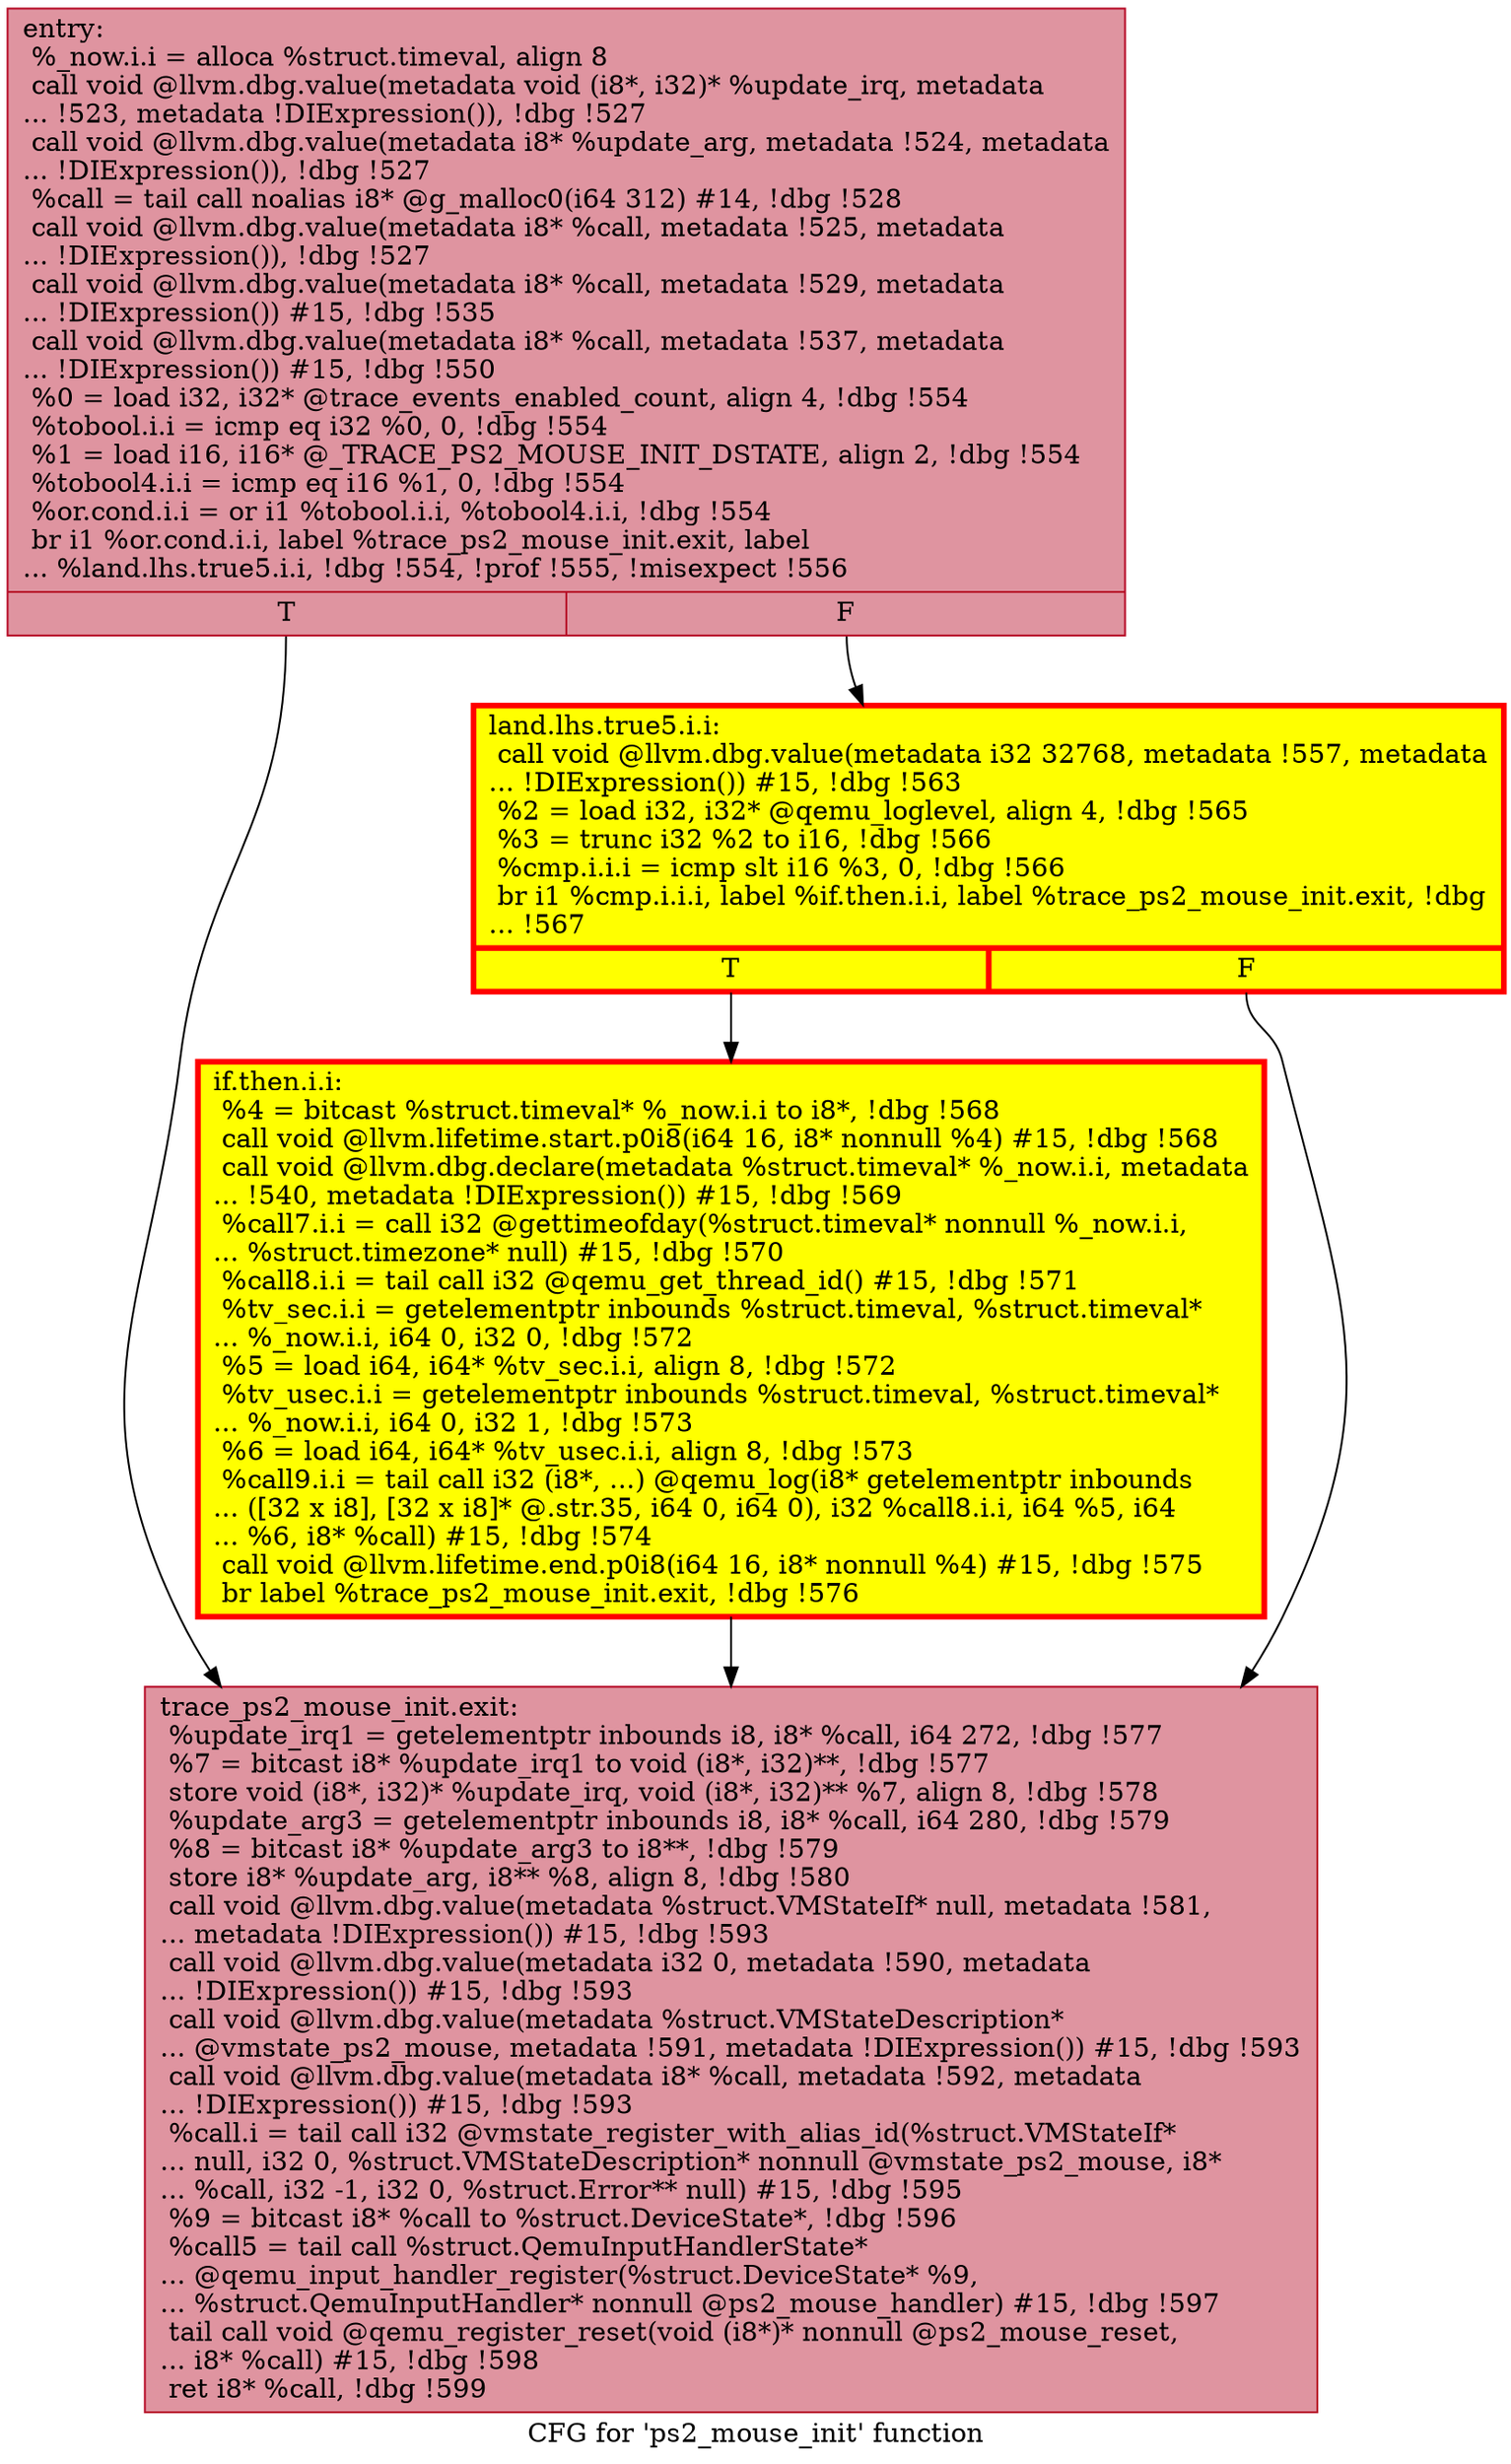 digraph "CFG for 'ps2_mouse_init' function" {
	label="CFG for 'ps2_mouse_init' function";

	Node0x560b2d7ece40 [shape=record,color="#b70d28ff", style=filled, fillcolor="#b70d2870",label="{entry:\l  %_now.i.i = alloca %struct.timeval, align 8\l  call void @llvm.dbg.value(metadata void (i8*, i32)* %update_irq, metadata\l... !523, metadata !DIExpression()), !dbg !527\l  call void @llvm.dbg.value(metadata i8* %update_arg, metadata !524, metadata\l... !DIExpression()), !dbg !527\l  %call = tail call noalias i8* @g_malloc0(i64 312) #14, !dbg !528\l  call void @llvm.dbg.value(metadata i8* %call, metadata !525, metadata\l... !DIExpression()), !dbg !527\l  call void @llvm.dbg.value(metadata i8* %call, metadata !529, metadata\l... !DIExpression()) #15, !dbg !535\l  call void @llvm.dbg.value(metadata i8* %call, metadata !537, metadata\l... !DIExpression()) #15, !dbg !550\l  %0 = load i32, i32* @trace_events_enabled_count, align 4, !dbg !554\l  %tobool.i.i = icmp eq i32 %0, 0, !dbg !554\l  %1 = load i16, i16* @_TRACE_PS2_MOUSE_INIT_DSTATE, align 2, !dbg !554\l  %tobool4.i.i = icmp eq i16 %1, 0, !dbg !554\l  %or.cond.i.i = or i1 %tobool.i.i, %tobool4.i.i, !dbg !554\l  br i1 %or.cond.i.i, label %trace_ps2_mouse_init.exit, label\l... %land.lhs.true5.i.i, !dbg !554, !prof !555, !misexpect !556\l|{<s0>T|<s1>F}}"];
	Node0x560b2d7ece40:s0 -> Node0x560b2d7459a0;
	Node0x560b2d7ece40:s1 -> Node0x560b2d74acb0;
	Node0x560b2d74acb0 [shape=record,penwidth=3.0, style="filled", color="red", fillcolor="yellow",label="{land.lhs.true5.i.i:                               \l  call void @llvm.dbg.value(metadata i32 32768, metadata !557, metadata\l... !DIExpression()) #15, !dbg !563\l  %2 = load i32, i32* @qemu_loglevel, align 4, !dbg !565\l  %3 = trunc i32 %2 to i16, !dbg !566\l  %cmp.i.i.i = icmp slt i16 %3, 0, !dbg !566\l  br i1 %cmp.i.i.i, label %if.then.i.i, label %trace_ps2_mouse_init.exit, !dbg\l... !567\l|{<s0>T|<s1>F}}"];
	Node0x560b2d74acb0:s0 -> Node0x560b2d8f45e0;
	Node0x560b2d74acb0:s1 -> Node0x560b2d7459a0;
	Node0x560b2d8f45e0 [shape=record,penwidth=3.0, style="filled", color="red", fillcolor="yellow",label="{if.then.i.i:                                      \l  %4 = bitcast %struct.timeval* %_now.i.i to i8*, !dbg !568\l  call void @llvm.lifetime.start.p0i8(i64 16, i8* nonnull %4) #15, !dbg !568\l  call void @llvm.dbg.declare(metadata %struct.timeval* %_now.i.i, metadata\l... !540, metadata !DIExpression()) #15, !dbg !569\l  %call7.i.i = call i32 @gettimeofday(%struct.timeval* nonnull %_now.i.i,\l... %struct.timezone* null) #15, !dbg !570\l  %call8.i.i = tail call i32 @qemu_get_thread_id() #15, !dbg !571\l  %tv_sec.i.i = getelementptr inbounds %struct.timeval, %struct.timeval*\l... %_now.i.i, i64 0, i32 0, !dbg !572\l  %5 = load i64, i64* %tv_sec.i.i, align 8, !dbg !572\l  %tv_usec.i.i = getelementptr inbounds %struct.timeval, %struct.timeval*\l... %_now.i.i, i64 0, i32 1, !dbg !573\l  %6 = load i64, i64* %tv_usec.i.i, align 8, !dbg !573\l  %call9.i.i = tail call i32 (i8*, ...) @qemu_log(i8* getelementptr inbounds\l... ([32 x i8], [32 x i8]* @.str.35, i64 0, i64 0), i32 %call8.i.i, i64 %5, i64\l... %6, i8* %call) #15, !dbg !574\l  call void @llvm.lifetime.end.p0i8(i64 16, i8* nonnull %4) #15, !dbg !575\l  br label %trace_ps2_mouse_init.exit, !dbg !576\l}"];
	Node0x560b2d8f45e0 -> Node0x560b2d7459a0;
	Node0x560b2d7459a0 [shape=record,color="#b70d28ff", style=filled, fillcolor="#b70d2870",label="{trace_ps2_mouse_init.exit:                        \l  %update_irq1 = getelementptr inbounds i8, i8* %call, i64 272, !dbg !577\l  %7 = bitcast i8* %update_irq1 to void (i8*, i32)**, !dbg !577\l  store void (i8*, i32)* %update_irq, void (i8*, i32)** %7, align 8, !dbg !578\l  %update_arg3 = getelementptr inbounds i8, i8* %call, i64 280, !dbg !579\l  %8 = bitcast i8* %update_arg3 to i8**, !dbg !579\l  store i8* %update_arg, i8** %8, align 8, !dbg !580\l  call void @llvm.dbg.value(metadata %struct.VMStateIf* null, metadata !581,\l... metadata !DIExpression()) #15, !dbg !593\l  call void @llvm.dbg.value(metadata i32 0, metadata !590, metadata\l... !DIExpression()) #15, !dbg !593\l  call void @llvm.dbg.value(metadata %struct.VMStateDescription*\l... @vmstate_ps2_mouse, metadata !591, metadata !DIExpression()) #15, !dbg !593\l  call void @llvm.dbg.value(metadata i8* %call, metadata !592, metadata\l... !DIExpression()) #15, !dbg !593\l  %call.i = tail call i32 @vmstate_register_with_alias_id(%struct.VMStateIf*\l... null, i32 0, %struct.VMStateDescription* nonnull @vmstate_ps2_mouse, i8*\l... %call, i32 -1, i32 0, %struct.Error** null) #15, !dbg !595\l  %9 = bitcast i8* %call to %struct.DeviceState*, !dbg !596\l  %call5 = tail call %struct.QemuInputHandlerState*\l... @qemu_input_handler_register(%struct.DeviceState* %9,\l... %struct.QemuInputHandler* nonnull @ps2_mouse_handler) #15, !dbg !597\l  tail call void @qemu_register_reset(void (i8*)* nonnull @ps2_mouse_reset,\l... i8* %call) #15, !dbg !598\l  ret i8* %call, !dbg !599\l}"];
}

